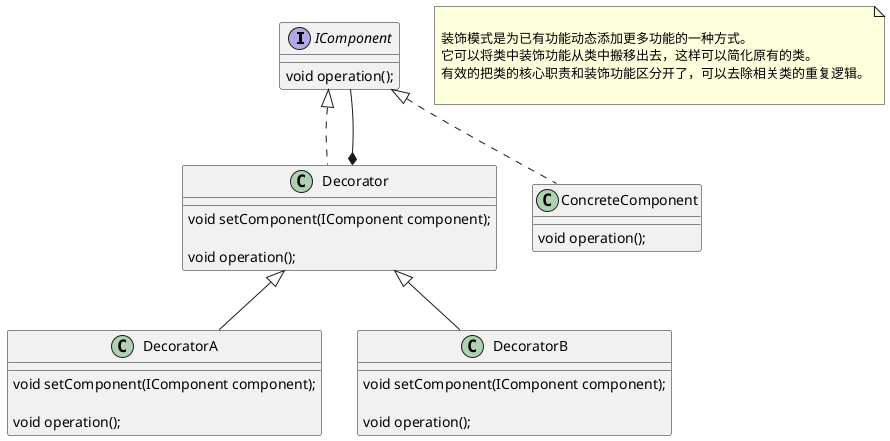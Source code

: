 @startuml

interface IComponent {
    void operation();
}

class Decorator implements IComponent {

    void setComponent(IComponent component);

    void operation();
}

class DecoratorA extends Decorator {

    void setComponent(IComponent component);

        void operation();
}

class DecoratorB extends Decorator {

    void setComponent(IComponent component);

    void operation();
}

class ConcreteComponent implements IComponent {

    void operation();
}

IComponent --* Decorator

note as N1

  装饰模式是为已有功能动态添加更多功能的一种方式。
  它可以将类中装饰功能从类中搬移出去，这样可以简化原有的类。
  有效的把类的核心职责和装饰功能区分开了，可以去除相关类的重复逻辑。

end note



@enduml